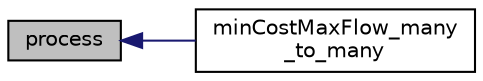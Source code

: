 digraph "process"
{
  edge [fontname="Helvetica",fontsize="10",labelfontname="Helvetica",labelfontsize="10"];
  node [fontname="Helvetica",fontsize="10",shape=record];
  rankdir="LR";
  Node1 [label="process",height=0.2,width=0.4,color="black", fillcolor="grey75", style="filled", fontcolor="black"];
  Node1 -> Node2 [dir="back",color="midnightblue",fontsize="10",style="solid",fontname="Helvetica"];
  Node2 [label="minCostMaxFlow_many\l_to_many",height=0.2,width=0.4,color="black", fillcolor="white", style="filled",URL="$minCostMaxFlow_8c.html#ae37ca593d3aa77b9c55bbe2d35e72eb3",tooltip="postgres_connection.h "];
}
